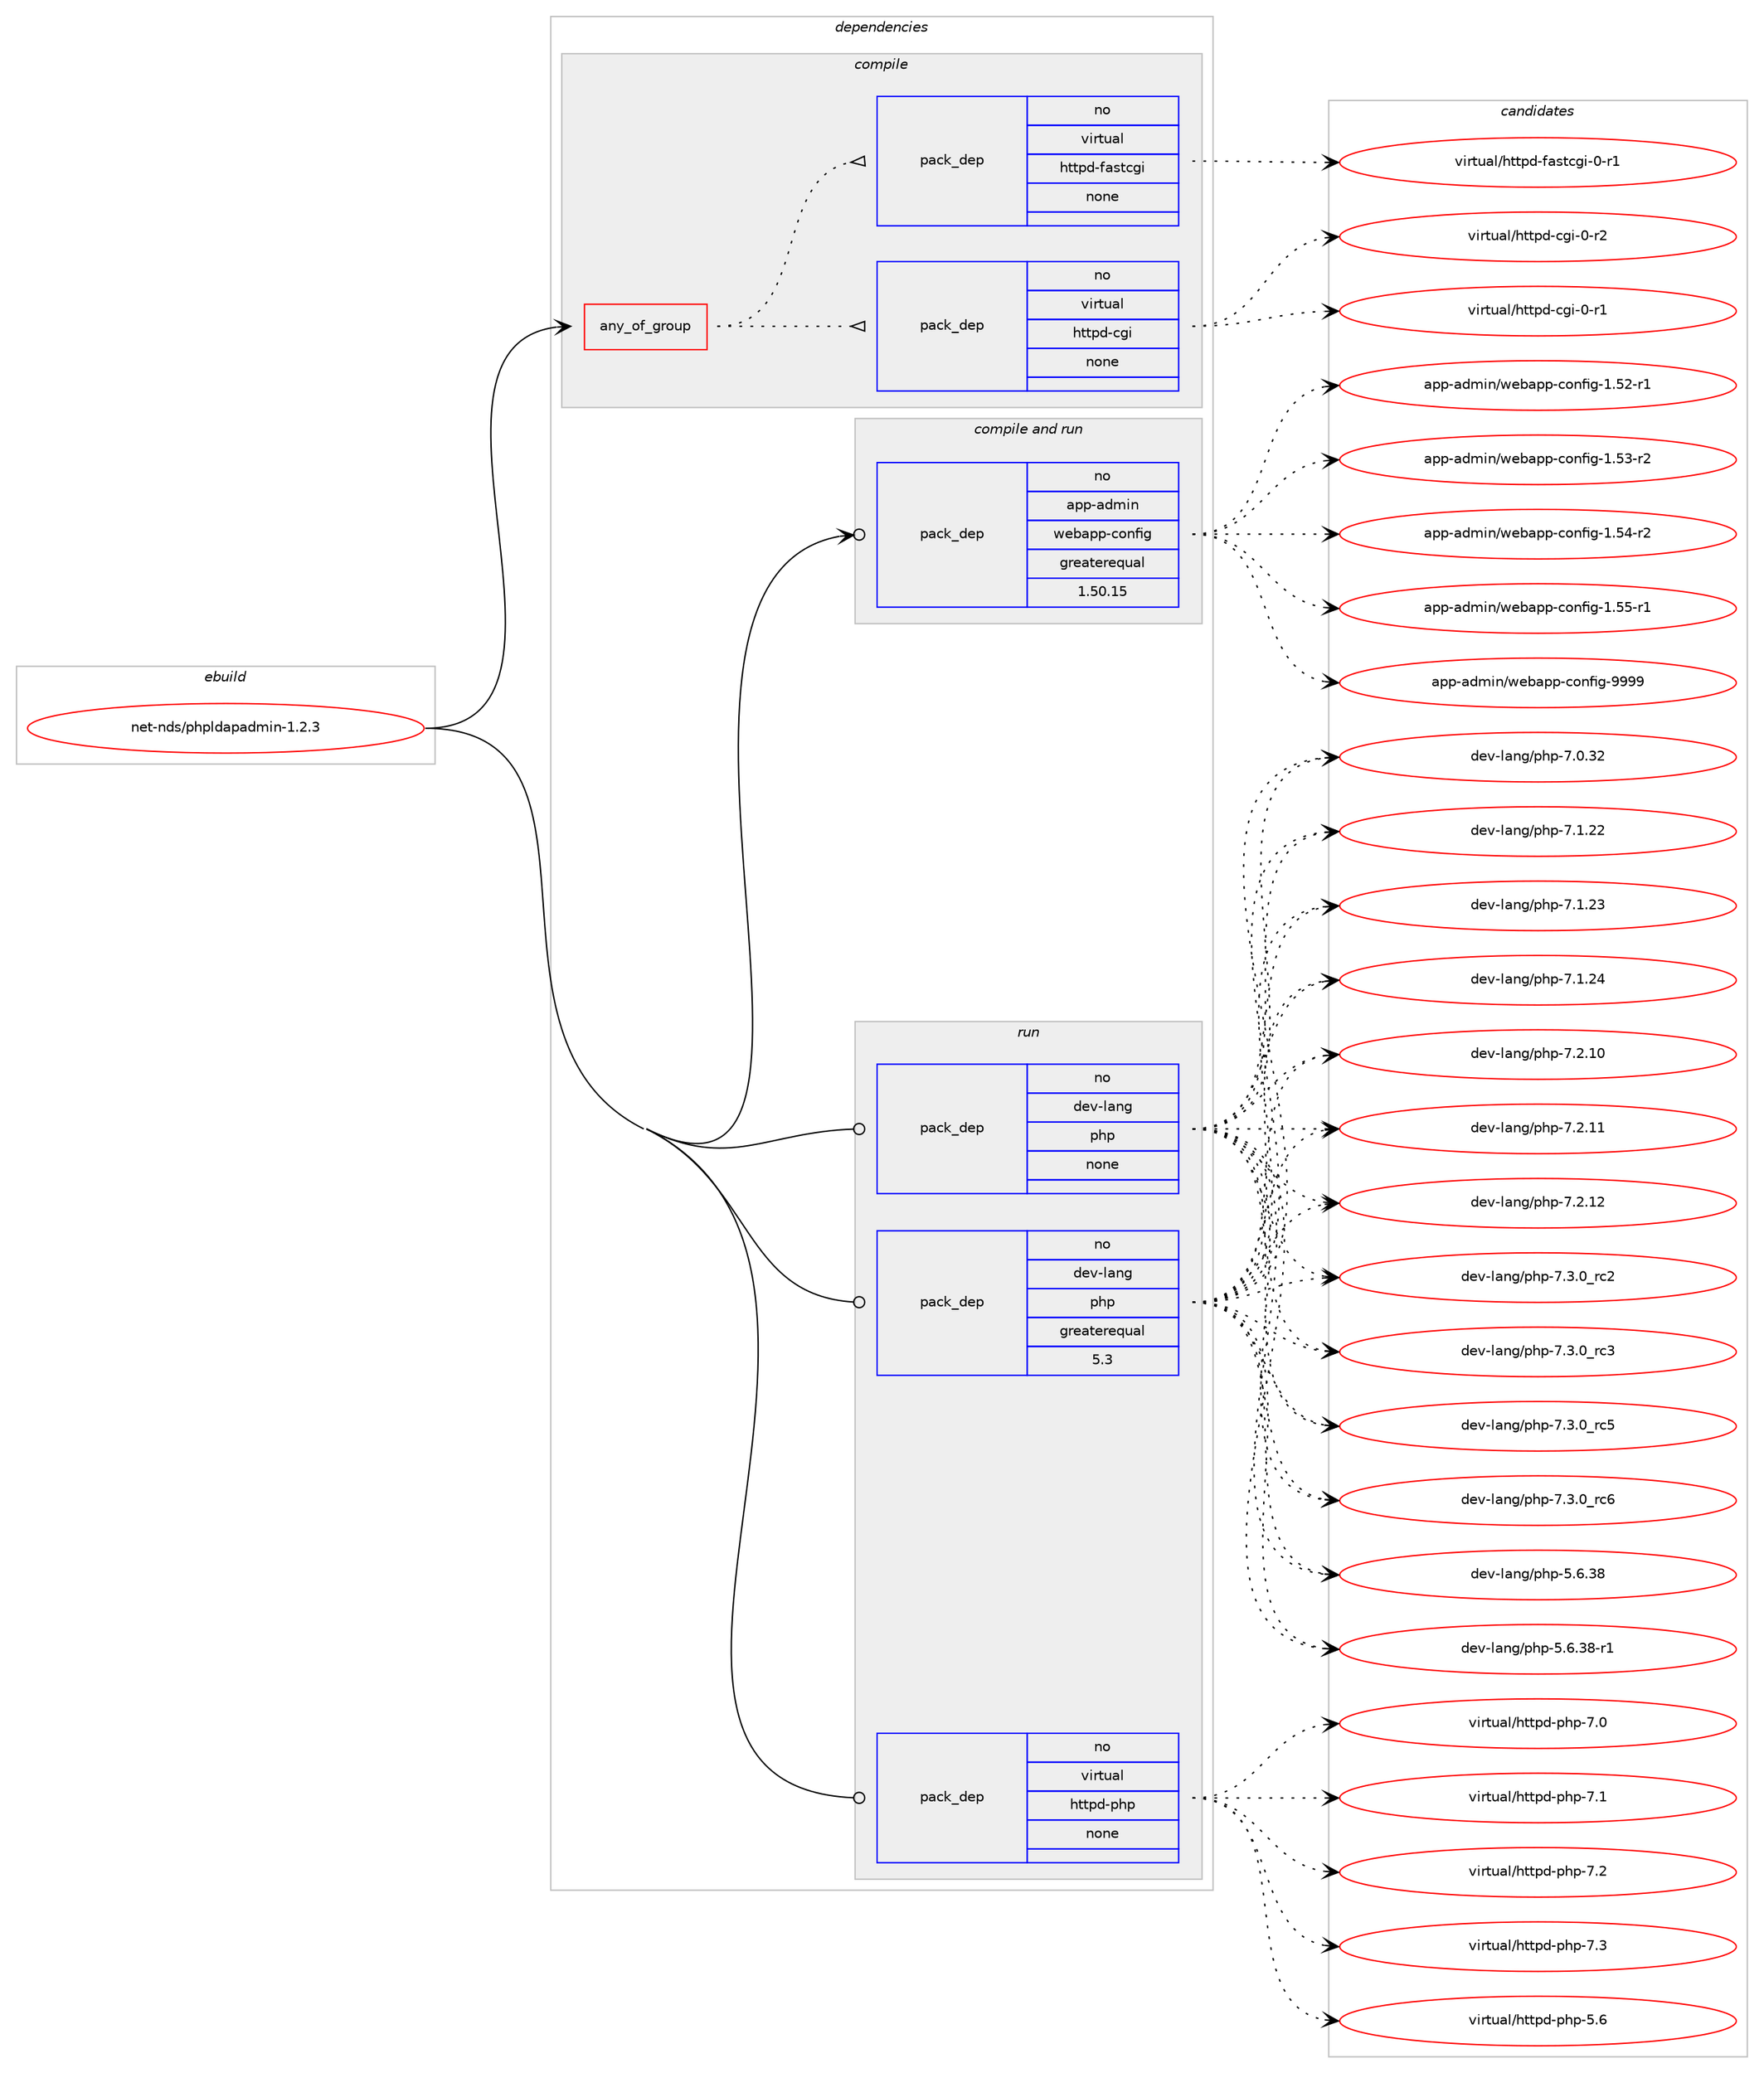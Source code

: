 digraph prolog {

# *************
# Graph options
# *************

newrank=true;
concentrate=true;
compound=true;
graph [rankdir=LR,fontname=Helvetica,fontsize=10,ranksep=1.5];#, ranksep=2.5, nodesep=0.2];
edge  [arrowhead=vee];
node  [fontname=Helvetica,fontsize=10];

# **********
# The ebuild
# **********

subgraph cluster_leftcol {
color=gray;
rank=same;
label=<<i>ebuild</i>>;
id [label="net-nds/phpldapadmin-1.2.3", color=red, width=4, href="../net-nds/phpldapadmin-1.2.3.svg"];
}

# ****************
# The dependencies
# ****************

subgraph cluster_midcol {
color=gray;
label=<<i>dependencies</i>>;
subgraph cluster_compile {
fillcolor="#eeeeee";
style=filled;
label=<<i>compile</i>>;
subgraph any136 {
dependency5784 [label=<<TABLE BORDER="0" CELLBORDER="1" CELLSPACING="0" CELLPADDING="4"><TR><TD CELLPADDING="10">any_of_group</TD></TR></TABLE>>, shape=none, color=red];subgraph pack4681 {
dependency5785 [label=<<TABLE BORDER="0" CELLBORDER="1" CELLSPACING="0" CELLPADDING="4" WIDTH="220"><TR><TD ROWSPAN="6" CELLPADDING="30">pack_dep</TD></TR><TR><TD WIDTH="110">no</TD></TR><TR><TD>virtual</TD></TR><TR><TD>httpd-cgi</TD></TR><TR><TD>none</TD></TR><TR><TD></TD></TR></TABLE>>, shape=none, color=blue];
}
dependency5784:e -> dependency5785:w [weight=20,style="dotted",arrowhead="oinv"];
subgraph pack4682 {
dependency5786 [label=<<TABLE BORDER="0" CELLBORDER="1" CELLSPACING="0" CELLPADDING="4" WIDTH="220"><TR><TD ROWSPAN="6" CELLPADDING="30">pack_dep</TD></TR><TR><TD WIDTH="110">no</TD></TR><TR><TD>virtual</TD></TR><TR><TD>httpd-fastcgi</TD></TR><TR><TD>none</TD></TR><TR><TD></TD></TR></TABLE>>, shape=none, color=blue];
}
dependency5784:e -> dependency5786:w [weight=20,style="dotted",arrowhead="oinv"];
}
id:e -> dependency5784:w [weight=20,style="solid",arrowhead="vee"];
}
subgraph cluster_compileandrun {
fillcolor="#eeeeee";
style=filled;
label=<<i>compile and run</i>>;
subgraph pack4683 {
dependency5787 [label=<<TABLE BORDER="0" CELLBORDER="1" CELLSPACING="0" CELLPADDING="4" WIDTH="220"><TR><TD ROWSPAN="6" CELLPADDING="30">pack_dep</TD></TR><TR><TD WIDTH="110">no</TD></TR><TR><TD>app-admin</TD></TR><TR><TD>webapp-config</TD></TR><TR><TD>greaterequal</TD></TR><TR><TD>1.50.15</TD></TR></TABLE>>, shape=none, color=blue];
}
id:e -> dependency5787:w [weight=20,style="solid",arrowhead="odotvee"];
}
subgraph cluster_run {
fillcolor="#eeeeee";
style=filled;
label=<<i>run</i>>;
subgraph pack4684 {
dependency5788 [label=<<TABLE BORDER="0" CELLBORDER="1" CELLSPACING="0" CELLPADDING="4" WIDTH="220"><TR><TD ROWSPAN="6" CELLPADDING="30">pack_dep</TD></TR><TR><TD WIDTH="110">no</TD></TR><TR><TD>dev-lang</TD></TR><TR><TD>php</TD></TR><TR><TD>greaterequal</TD></TR><TR><TD>5.3</TD></TR></TABLE>>, shape=none, color=blue];
}
id:e -> dependency5788:w [weight=20,style="solid",arrowhead="odot"];
subgraph pack4685 {
dependency5789 [label=<<TABLE BORDER="0" CELLBORDER="1" CELLSPACING="0" CELLPADDING="4" WIDTH="220"><TR><TD ROWSPAN="6" CELLPADDING="30">pack_dep</TD></TR><TR><TD WIDTH="110">no</TD></TR><TR><TD>dev-lang</TD></TR><TR><TD>php</TD></TR><TR><TD>none</TD></TR><TR><TD></TD></TR></TABLE>>, shape=none, color=blue];
}
id:e -> dependency5789:w [weight=20,style="solid",arrowhead="odot"];
subgraph pack4686 {
dependency5790 [label=<<TABLE BORDER="0" CELLBORDER="1" CELLSPACING="0" CELLPADDING="4" WIDTH="220"><TR><TD ROWSPAN="6" CELLPADDING="30">pack_dep</TD></TR><TR><TD WIDTH="110">no</TD></TR><TR><TD>virtual</TD></TR><TR><TD>httpd-php</TD></TR><TR><TD>none</TD></TR><TR><TD></TD></TR></TABLE>>, shape=none, color=blue];
}
id:e -> dependency5790:w [weight=20,style="solid",arrowhead="odot"];
}
}

# **************
# The candidates
# **************

subgraph cluster_choices {
rank=same;
color=gray;
label=<<i>candidates</i>>;

subgraph choice4681 {
color=black;
nodesep=1;
choice1181051141161179710847104116116112100459910310545484511449 [label="virtual/httpd-cgi-0-r1", color=red, width=4,href="../virtual/httpd-cgi-0-r1.svg"];
choice1181051141161179710847104116116112100459910310545484511450 [label="virtual/httpd-cgi-0-r2", color=red, width=4,href="../virtual/httpd-cgi-0-r2.svg"];
dependency5785:e -> choice1181051141161179710847104116116112100459910310545484511449:w [style=dotted,weight="100"];
dependency5785:e -> choice1181051141161179710847104116116112100459910310545484511450:w [style=dotted,weight="100"];
}
subgraph choice4682 {
color=black;
nodesep=1;
choice118105114116117971084710411611611210045102971151169910310545484511449 [label="virtual/httpd-fastcgi-0-r1", color=red, width=4,href="../virtual/httpd-fastcgi-0-r1.svg"];
dependency5786:e -> choice118105114116117971084710411611611210045102971151169910310545484511449:w [style=dotted,weight="100"];
}
subgraph choice4683 {
color=black;
nodesep=1;
choice971121124597100109105110471191019897112112459911111010210510345494653504511449 [label="app-admin/webapp-config-1.52-r1", color=red, width=4,href="../app-admin/webapp-config-1.52-r1.svg"];
choice971121124597100109105110471191019897112112459911111010210510345494653514511450 [label="app-admin/webapp-config-1.53-r2", color=red, width=4,href="../app-admin/webapp-config-1.53-r2.svg"];
choice971121124597100109105110471191019897112112459911111010210510345494653524511450 [label="app-admin/webapp-config-1.54-r2", color=red, width=4,href="../app-admin/webapp-config-1.54-r2.svg"];
choice971121124597100109105110471191019897112112459911111010210510345494653534511449 [label="app-admin/webapp-config-1.55-r1", color=red, width=4,href="../app-admin/webapp-config-1.55-r1.svg"];
choice97112112459710010910511047119101989711211245991111101021051034557575757 [label="app-admin/webapp-config-9999", color=red, width=4,href="../app-admin/webapp-config-9999.svg"];
dependency5787:e -> choice971121124597100109105110471191019897112112459911111010210510345494653504511449:w [style=dotted,weight="100"];
dependency5787:e -> choice971121124597100109105110471191019897112112459911111010210510345494653514511450:w [style=dotted,weight="100"];
dependency5787:e -> choice971121124597100109105110471191019897112112459911111010210510345494653524511450:w [style=dotted,weight="100"];
dependency5787:e -> choice971121124597100109105110471191019897112112459911111010210510345494653534511449:w [style=dotted,weight="100"];
dependency5787:e -> choice97112112459710010910511047119101989711211245991111101021051034557575757:w [style=dotted,weight="100"];
}
subgraph choice4684 {
color=black;
nodesep=1;
choice10010111845108971101034711210411245534654465156 [label="dev-lang/php-5.6.38", color=red, width=4,href="../dev-lang/php-5.6.38.svg"];
choice100101118451089711010347112104112455346544651564511449 [label="dev-lang/php-5.6.38-r1", color=red, width=4,href="../dev-lang/php-5.6.38-r1.svg"];
choice10010111845108971101034711210411245554648465150 [label="dev-lang/php-7.0.32", color=red, width=4,href="../dev-lang/php-7.0.32.svg"];
choice10010111845108971101034711210411245554649465050 [label="dev-lang/php-7.1.22", color=red, width=4,href="../dev-lang/php-7.1.22.svg"];
choice10010111845108971101034711210411245554649465051 [label="dev-lang/php-7.1.23", color=red, width=4,href="../dev-lang/php-7.1.23.svg"];
choice10010111845108971101034711210411245554649465052 [label="dev-lang/php-7.1.24", color=red, width=4,href="../dev-lang/php-7.1.24.svg"];
choice10010111845108971101034711210411245554650464948 [label="dev-lang/php-7.2.10", color=red, width=4,href="../dev-lang/php-7.2.10.svg"];
choice10010111845108971101034711210411245554650464949 [label="dev-lang/php-7.2.11", color=red, width=4,href="../dev-lang/php-7.2.11.svg"];
choice10010111845108971101034711210411245554650464950 [label="dev-lang/php-7.2.12", color=red, width=4,href="../dev-lang/php-7.2.12.svg"];
choice100101118451089711010347112104112455546514648951149950 [label="dev-lang/php-7.3.0_rc2", color=red, width=4,href="../dev-lang/php-7.3.0_rc2.svg"];
choice100101118451089711010347112104112455546514648951149951 [label="dev-lang/php-7.3.0_rc3", color=red, width=4,href="../dev-lang/php-7.3.0_rc3.svg"];
choice100101118451089711010347112104112455546514648951149953 [label="dev-lang/php-7.3.0_rc5", color=red, width=4,href="../dev-lang/php-7.3.0_rc5.svg"];
choice100101118451089711010347112104112455546514648951149954 [label="dev-lang/php-7.3.0_rc6", color=red, width=4,href="../dev-lang/php-7.3.0_rc6.svg"];
dependency5788:e -> choice10010111845108971101034711210411245534654465156:w [style=dotted,weight="100"];
dependency5788:e -> choice100101118451089711010347112104112455346544651564511449:w [style=dotted,weight="100"];
dependency5788:e -> choice10010111845108971101034711210411245554648465150:w [style=dotted,weight="100"];
dependency5788:e -> choice10010111845108971101034711210411245554649465050:w [style=dotted,weight="100"];
dependency5788:e -> choice10010111845108971101034711210411245554649465051:w [style=dotted,weight="100"];
dependency5788:e -> choice10010111845108971101034711210411245554649465052:w [style=dotted,weight="100"];
dependency5788:e -> choice10010111845108971101034711210411245554650464948:w [style=dotted,weight="100"];
dependency5788:e -> choice10010111845108971101034711210411245554650464949:w [style=dotted,weight="100"];
dependency5788:e -> choice10010111845108971101034711210411245554650464950:w [style=dotted,weight="100"];
dependency5788:e -> choice100101118451089711010347112104112455546514648951149950:w [style=dotted,weight="100"];
dependency5788:e -> choice100101118451089711010347112104112455546514648951149951:w [style=dotted,weight="100"];
dependency5788:e -> choice100101118451089711010347112104112455546514648951149953:w [style=dotted,weight="100"];
dependency5788:e -> choice100101118451089711010347112104112455546514648951149954:w [style=dotted,weight="100"];
}
subgraph choice4685 {
color=black;
nodesep=1;
choice10010111845108971101034711210411245534654465156 [label="dev-lang/php-5.6.38", color=red, width=4,href="../dev-lang/php-5.6.38.svg"];
choice100101118451089711010347112104112455346544651564511449 [label="dev-lang/php-5.6.38-r1", color=red, width=4,href="../dev-lang/php-5.6.38-r1.svg"];
choice10010111845108971101034711210411245554648465150 [label="dev-lang/php-7.0.32", color=red, width=4,href="../dev-lang/php-7.0.32.svg"];
choice10010111845108971101034711210411245554649465050 [label="dev-lang/php-7.1.22", color=red, width=4,href="../dev-lang/php-7.1.22.svg"];
choice10010111845108971101034711210411245554649465051 [label="dev-lang/php-7.1.23", color=red, width=4,href="../dev-lang/php-7.1.23.svg"];
choice10010111845108971101034711210411245554649465052 [label="dev-lang/php-7.1.24", color=red, width=4,href="../dev-lang/php-7.1.24.svg"];
choice10010111845108971101034711210411245554650464948 [label="dev-lang/php-7.2.10", color=red, width=4,href="../dev-lang/php-7.2.10.svg"];
choice10010111845108971101034711210411245554650464949 [label="dev-lang/php-7.2.11", color=red, width=4,href="../dev-lang/php-7.2.11.svg"];
choice10010111845108971101034711210411245554650464950 [label="dev-lang/php-7.2.12", color=red, width=4,href="../dev-lang/php-7.2.12.svg"];
choice100101118451089711010347112104112455546514648951149950 [label="dev-lang/php-7.3.0_rc2", color=red, width=4,href="../dev-lang/php-7.3.0_rc2.svg"];
choice100101118451089711010347112104112455546514648951149951 [label="dev-lang/php-7.3.0_rc3", color=red, width=4,href="../dev-lang/php-7.3.0_rc3.svg"];
choice100101118451089711010347112104112455546514648951149953 [label="dev-lang/php-7.3.0_rc5", color=red, width=4,href="../dev-lang/php-7.3.0_rc5.svg"];
choice100101118451089711010347112104112455546514648951149954 [label="dev-lang/php-7.3.0_rc6", color=red, width=4,href="../dev-lang/php-7.3.0_rc6.svg"];
dependency5789:e -> choice10010111845108971101034711210411245534654465156:w [style=dotted,weight="100"];
dependency5789:e -> choice100101118451089711010347112104112455346544651564511449:w [style=dotted,weight="100"];
dependency5789:e -> choice10010111845108971101034711210411245554648465150:w [style=dotted,weight="100"];
dependency5789:e -> choice10010111845108971101034711210411245554649465050:w [style=dotted,weight="100"];
dependency5789:e -> choice10010111845108971101034711210411245554649465051:w [style=dotted,weight="100"];
dependency5789:e -> choice10010111845108971101034711210411245554649465052:w [style=dotted,weight="100"];
dependency5789:e -> choice10010111845108971101034711210411245554650464948:w [style=dotted,weight="100"];
dependency5789:e -> choice10010111845108971101034711210411245554650464949:w [style=dotted,weight="100"];
dependency5789:e -> choice10010111845108971101034711210411245554650464950:w [style=dotted,weight="100"];
dependency5789:e -> choice100101118451089711010347112104112455546514648951149950:w [style=dotted,weight="100"];
dependency5789:e -> choice100101118451089711010347112104112455546514648951149951:w [style=dotted,weight="100"];
dependency5789:e -> choice100101118451089711010347112104112455546514648951149953:w [style=dotted,weight="100"];
dependency5789:e -> choice100101118451089711010347112104112455546514648951149954:w [style=dotted,weight="100"];
}
subgraph choice4686 {
color=black;
nodesep=1;
choice11810511411611797108471041161161121004511210411245534654 [label="virtual/httpd-php-5.6", color=red, width=4,href="../virtual/httpd-php-5.6.svg"];
choice11810511411611797108471041161161121004511210411245554648 [label="virtual/httpd-php-7.0", color=red, width=4,href="../virtual/httpd-php-7.0.svg"];
choice11810511411611797108471041161161121004511210411245554649 [label="virtual/httpd-php-7.1", color=red, width=4,href="../virtual/httpd-php-7.1.svg"];
choice11810511411611797108471041161161121004511210411245554650 [label="virtual/httpd-php-7.2", color=red, width=4,href="../virtual/httpd-php-7.2.svg"];
choice11810511411611797108471041161161121004511210411245554651 [label="virtual/httpd-php-7.3", color=red, width=4,href="../virtual/httpd-php-7.3.svg"];
dependency5790:e -> choice11810511411611797108471041161161121004511210411245534654:w [style=dotted,weight="100"];
dependency5790:e -> choice11810511411611797108471041161161121004511210411245554648:w [style=dotted,weight="100"];
dependency5790:e -> choice11810511411611797108471041161161121004511210411245554649:w [style=dotted,weight="100"];
dependency5790:e -> choice11810511411611797108471041161161121004511210411245554650:w [style=dotted,weight="100"];
dependency5790:e -> choice11810511411611797108471041161161121004511210411245554651:w [style=dotted,weight="100"];
}
}

}
